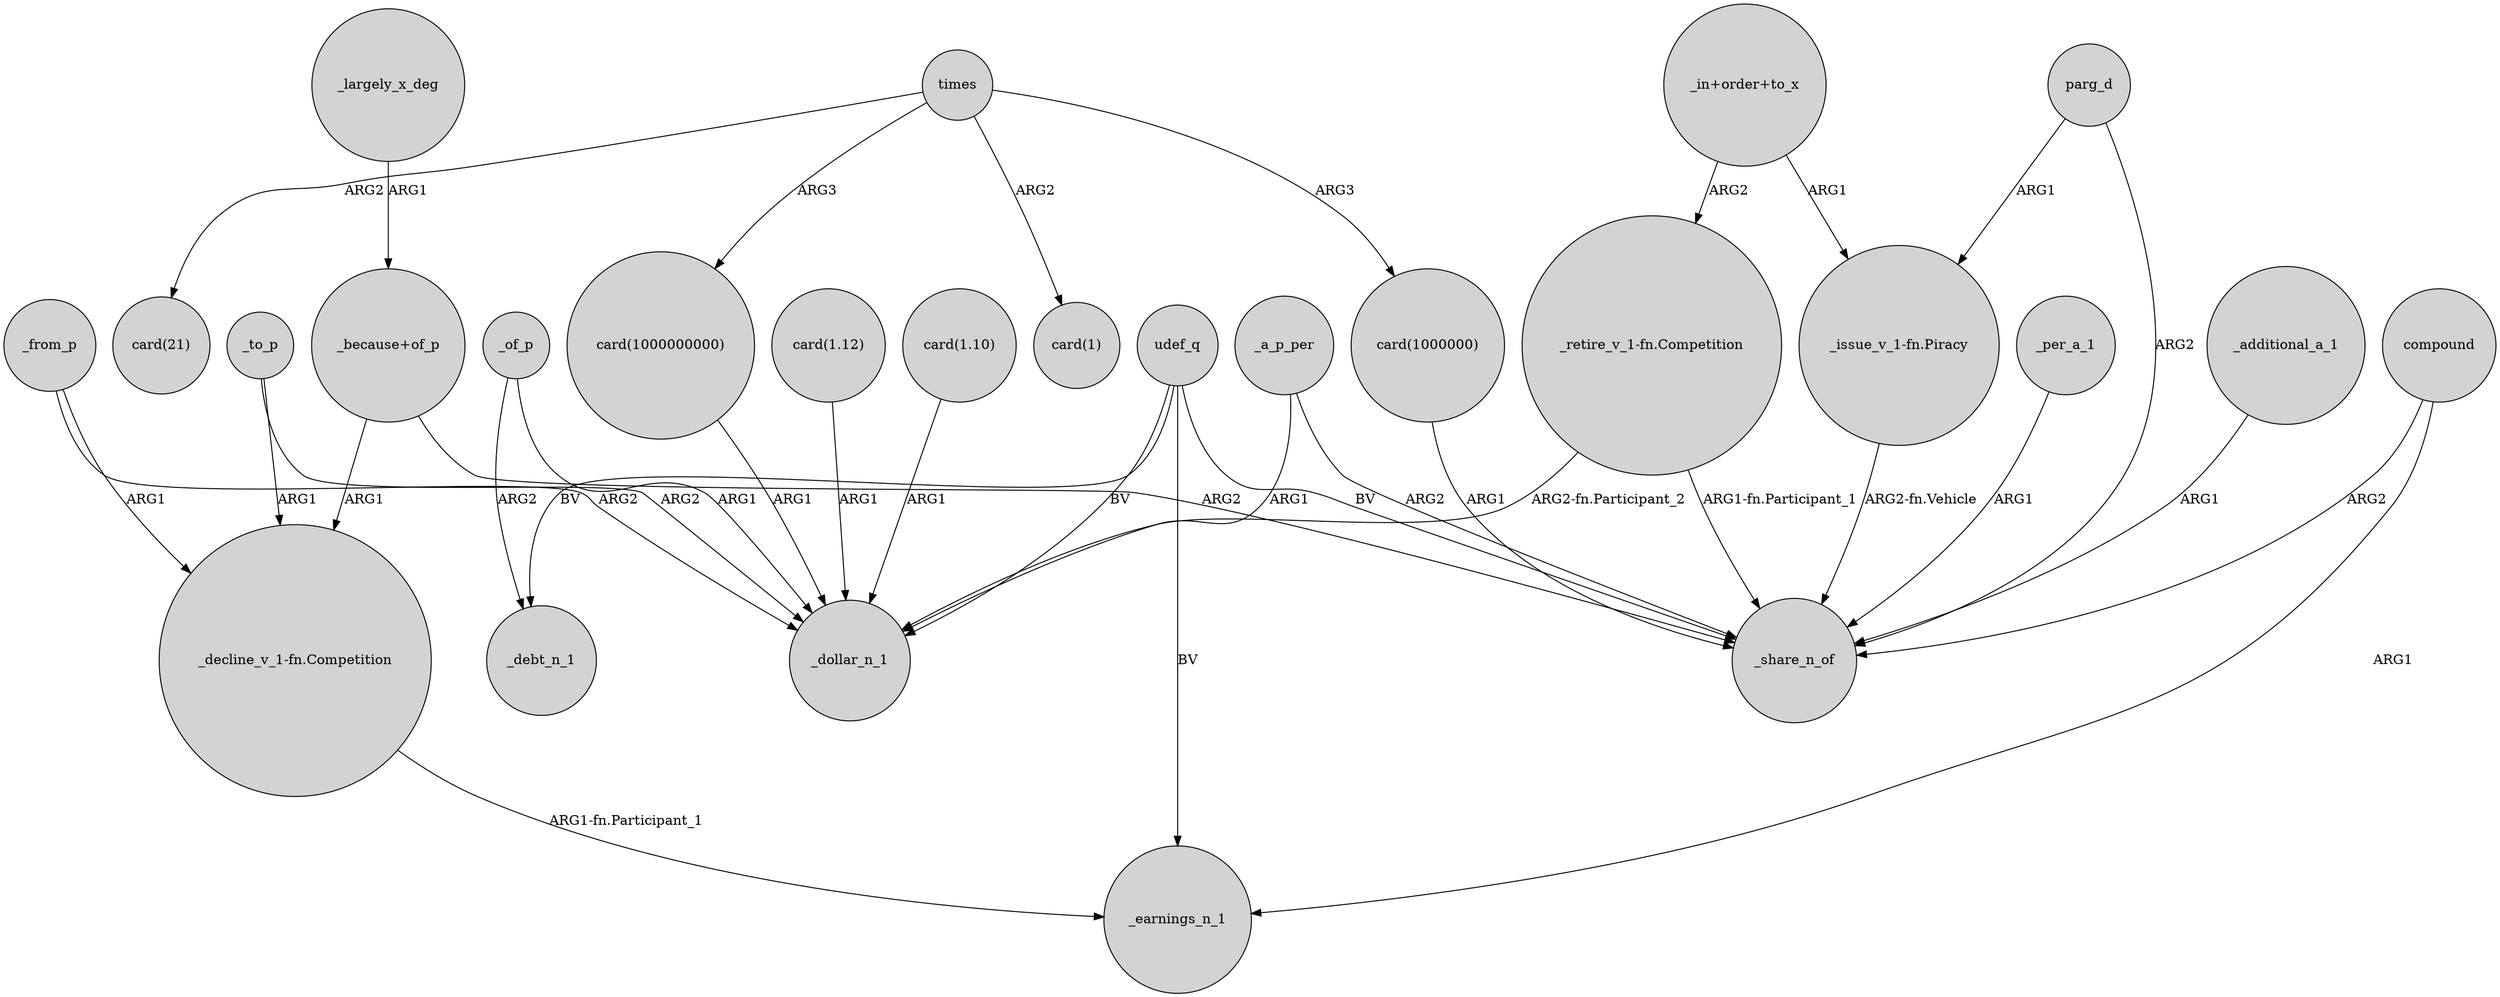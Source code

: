 digraph {
	node [shape=circle style=filled]
	_of_p -> _dollar_n_1 [label=ARG1]
	"card(1000000000)" -> _dollar_n_1 [label=ARG1]
	_of_p -> _debt_n_1 [label=ARG2]
	times -> "card(21)" [label=ARG2]
	_largely_x_deg -> "_because+of_p" [label=ARG1]
	_from_p -> "_decline_v_1-fn.Competition" [label=ARG1]
	times -> "card(1000000)" [label=ARG3]
	"_because+of_p" -> _share_n_of [label=ARG2]
	_to_p -> "_decline_v_1-fn.Competition" [label=ARG1]
	times -> "card(1)" [label=ARG2]
	"_in+order+to_x" -> "_issue_v_1-fn.Piracy" [label=ARG1]
	"_retire_v_1-fn.Competition" -> _share_n_of [label="ARG1-fn.Participant_1"]
	_to_p -> _dollar_n_1 [label=ARG2]
	times -> "card(1000000000)" [label=ARG3]
	"card(1.12)" -> _dollar_n_1 [label=ARG1]
	"_issue_v_1-fn.Piracy" -> _share_n_of [label="ARG2-fn.Vehicle"]
	udef_q -> _debt_n_1 [label=BV]
	_a_p_per -> _share_n_of [label=ARG2]
	udef_q -> _earnings_n_1 [label=BV]
	udef_q -> _share_n_of [label=BV]
	"card(1.10)" -> _dollar_n_1 [label=ARG1]
	udef_q -> _dollar_n_1 [label=BV]
	_additional_a_1 -> _share_n_of [label=ARG1]
	parg_d -> "_issue_v_1-fn.Piracy" [label=ARG1]
	compound -> _share_n_of [label=ARG2]
	"card(1000000)" -> _share_n_of [label=ARG1]
	_a_p_per -> _dollar_n_1 [label=ARG1]
	"_because+of_p" -> "_decline_v_1-fn.Competition" [label=ARG1]
	"_in+order+to_x" -> "_retire_v_1-fn.Competition" [label=ARG2]
	parg_d -> _share_n_of [label=ARG2]
	"_decline_v_1-fn.Competition" -> _earnings_n_1 [label="ARG1-fn.Participant_1"]
	compound -> _earnings_n_1 [label=ARG1]
	"_retire_v_1-fn.Competition" -> _dollar_n_1 [label="ARG2-fn.Participant_2"]
	_per_a_1 -> _share_n_of [label=ARG1]
	_from_p -> _dollar_n_1 [label=ARG2]
}
